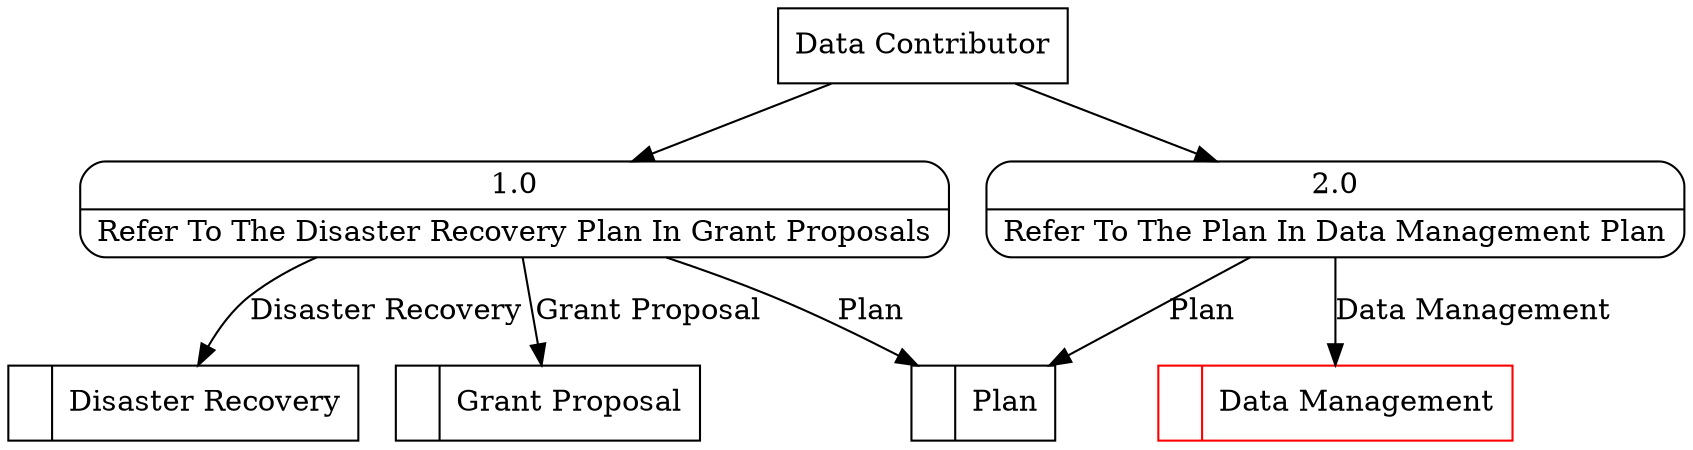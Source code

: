 digraph dfd2{ 
node[shape=record]
200 [label="<f0>  |<f1> Plan " ];
201 [label="<f0>  |<f1> Grant Proposal " ];
202 [label="<f0>  |<f1> Disaster Recovery " ];
203 [label="<f0>  |<f1> Data Management " color=red];
204 [label="Data Contributor" shape=box];
205 [label="{<f0> 1.0|<f1> Refer To The Disaster Recovery Plan In Grant Proposals }" shape=Mrecord];
206 [label="{<f0> 2.0|<f1> Refer To The Plan In Data Management Plan }" shape=Mrecord];
204 -> 205
204 -> 206
205 -> 201 [label="Grant Proposal"]
205 -> 200 [label="Plan"]
206 -> 200 [label="Plan"]
205 -> 202 [label="Disaster Recovery"]
206 -> 203 [label="Data Management"]
}